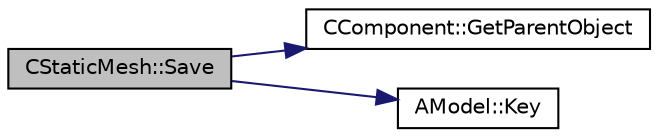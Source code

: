 digraph "CStaticMesh::Save"
{
 // LATEX_PDF_SIZE
  edge [fontname="Helvetica",fontsize="10",labelfontname="Helvetica",labelfontsize="10"];
  node [fontname="Helvetica",fontsize="10",shape=record];
  rankdir="LR";
  Node80 [label="CStaticMesh::Save",height=0.2,width=0.4,color="black", fillcolor="grey75", style="filled", fontcolor="black",tooltip="save the component"];
  Node80 -> Node81 [color="midnightblue",fontsize="10",style="solid",fontname="Helvetica"];
  Node81 [label="CComponent::GetParentObject",height=0.2,width=0.4,color="black", fillcolor="white", style="filled",URL="$class_c_component.html#a460c951a4f15f3d4af3cb7216ab838d9",tooltip="parent object accessor"];
  Node80 -> Node82 [color="midnightblue",fontsize="10",style="solid",fontname="Helvetica"];
  Node82 [label="AModel::Key",height=0.2,width=0.4,color="black", fillcolor="white", style="filled",URL="$class_a_model.html#a8cd02e52572f637579f5d5ff7def0d75",tooltip=" "];
}
